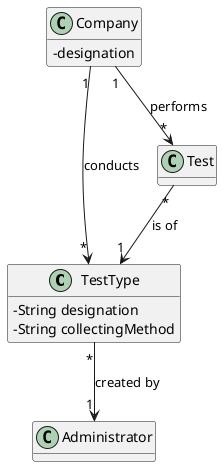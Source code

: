 @startuml
skinparam classAttributeIconSize 0
hide methods

class TestType {
  -String designation
  -String collectingMethod
}

class Company {
  -designation
}

class Test {
}

class Administrator {
}

Company "1" --> "*" TestType : conducts
Test "*" --> "1" TestType : is of
Company "1" --> "*" Test : performs
TestType "*" --> "1" Administrator : created by
@enduml